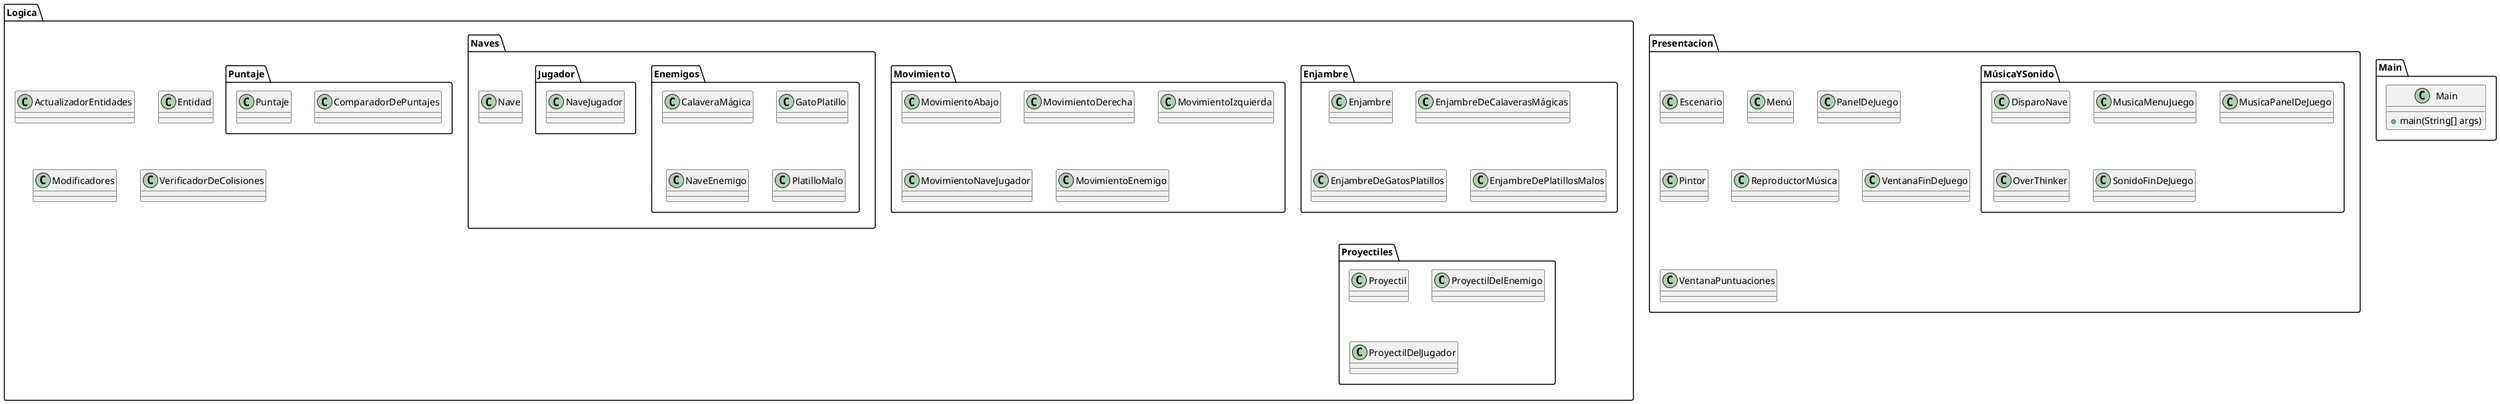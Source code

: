 
@startuml
package Main {
    class Main {
        + main(String[] args)
    }
}

package Logica {
    class ActualizadorEntidades
    class Entidad
    class Modificadores
    class VerificadorDeColisiones

    package Enjambre {
        class Enjambre
        class EnjambreDeCalaverasMágicas
        class EnjambreDeGatosPlatillos
        class EnjambreDePlatillosMalos
    }

    package Movimiento {
        class MovimientoAbajo
        class MovimientoDerecha
        class MovimientoIzquierda
        class MovimientoNaveJugador
        class MovimientoEnemigo
    }

    package Naves {
        class Nave

        package Enemigos {
            class CalaveraMágica
            class GatoPlatillo
            class NaveEnemigo
            class PlatilloMalo
        }

        package Jugador {
            class NaveJugador
        }
    }

    package Proyectiles {
        class Proyectil
        class ProyectilDelEnemigo
        class ProyectilDelJugador
    }

    package Puntaje {
        class ComparadorDePuntajes
        class Puntaje
    }
}

package Presentacion {
    class Escenario
    class Menú
    class PanelDeJuego
    class Pintor
    class ReproductorMúsica
    class VentanaFinDeJuego
    class VentanaPuntuaciones

    package MúsicaYSonido {
        class DisparoNave
        class MusicaMenuJuego
        class MusicaPanelDeJuego
        class OverThinker
        class SonidoFinDeJuego
    }
}
@enduml
